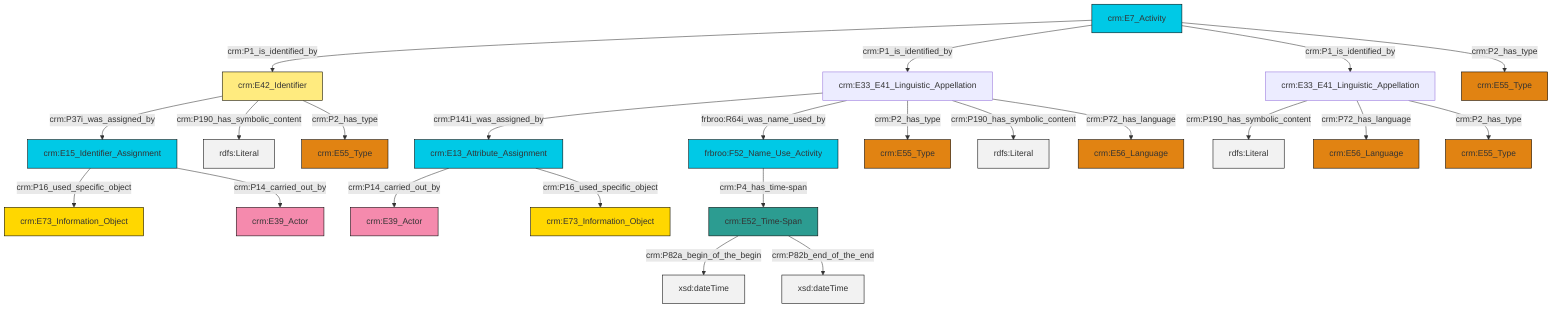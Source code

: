 graph TD
classDef Literal fill:#f2f2f2,stroke:#000000;
classDef CRM_Entity fill:#FFFFFF,stroke:#000000;
classDef Temporal_Entity fill:#00C9E6, stroke:#000000;
classDef Type fill:#E18312, stroke:#000000;
classDef Time-Span fill:#2C9C91, stroke:#000000;
classDef Appellation fill:#FFEB7F, stroke:#000000;
classDef Place fill:#008836, stroke:#000000;
classDef Persistent_Item fill:#B266B2, stroke:#000000;
classDef Conceptual_Object fill:#FFD700, stroke:#000000;
classDef Physical_Thing fill:#D2B48C, stroke:#000000;
classDef Actor fill:#f58aad, stroke:#000000;
classDef PC_Classes fill:#4ce600, stroke:#000000;
classDef Multi fill:#cccccc,stroke:#000000;

2["crm:E33_E41_Linguistic_Appellation"]:::Default -->|crm:P190_has_symbolic_content| 3[rdfs:Literal]:::Literal
8["frbroo:F52_Name_Use_Activity"]:::Temporal_Entity -->|crm:P4_has_time-span| 0["crm:E52_Time-Span"]:::Time-Span
9["crm:E7_Activity"]:::Temporal_Entity -->|crm:P1_is_identified_by| 10["crm:E42_Identifier"]:::Appellation
6["crm:E33_E41_Linguistic_Appellation"]:::Default -->|crm:P141i_was_assigned_by| 11["crm:E13_Attribute_Assignment"]:::Temporal_Entity
6["crm:E33_E41_Linguistic_Appellation"]:::Default -->|frbroo:R64i_was_name_used_by| 8["frbroo:F52_Name_Use_Activity"]:::Temporal_Entity
6["crm:E33_E41_Linguistic_Appellation"]:::Default -->|crm:P2_has_type| 14["crm:E55_Type"]:::Type
6["crm:E33_E41_Linguistic_Appellation"]:::Default -->|crm:P190_has_symbolic_content| 15[rdfs:Literal]:::Literal
2["crm:E33_E41_Linguistic_Appellation"]:::Default -->|crm:P72_has_language| 20["crm:E56_Language"]:::Type
10["crm:E42_Identifier"]:::Appellation -->|crm:P37i_was_assigned_by| 23["crm:E15_Identifier_Assignment"]:::Temporal_Entity
11["crm:E13_Attribute_Assignment"]:::Temporal_Entity -->|crm:P14_carried_out_by| 24["crm:E39_Actor"]:::Actor
23["crm:E15_Identifier_Assignment"]:::Temporal_Entity -->|crm:P16_used_specific_object| 25["crm:E73_Information_Object"]:::Conceptual_Object
11["crm:E13_Attribute_Assignment"]:::Temporal_Entity -->|crm:P16_used_specific_object| 26["crm:E73_Information_Object"]:::Conceptual_Object
9["crm:E7_Activity"]:::Temporal_Entity -->|crm:P1_is_identified_by| 6["crm:E33_E41_Linguistic_Appellation"]:::Default
9["crm:E7_Activity"]:::Temporal_Entity -->|crm:P1_is_identified_by| 2["crm:E33_E41_Linguistic_Appellation"]:::Default
10["crm:E42_Identifier"]:::Appellation -->|crm:P190_has_symbolic_content| 32[rdfs:Literal]:::Literal
6["crm:E33_E41_Linguistic_Appellation"]:::Default -->|crm:P72_has_language| 33["crm:E56_Language"]:::Type
0["crm:E52_Time-Span"]:::Time-Span -->|crm:P82a_begin_of_the_begin| 34[xsd:dateTime]:::Literal
2["crm:E33_E41_Linguistic_Appellation"]:::Default -->|crm:P2_has_type| 16["crm:E55_Type"]:::Type
0["crm:E52_Time-Span"]:::Time-Span -->|crm:P82b_end_of_the_end| 35[xsd:dateTime]:::Literal
23["crm:E15_Identifier_Assignment"]:::Temporal_Entity -->|crm:P14_carried_out_by| 30["crm:E39_Actor"]:::Actor
9["crm:E7_Activity"]:::Temporal_Entity -->|crm:P2_has_type| 12["crm:E55_Type"]:::Type
10["crm:E42_Identifier"]:::Appellation -->|crm:P2_has_type| 4["crm:E55_Type"]:::Type